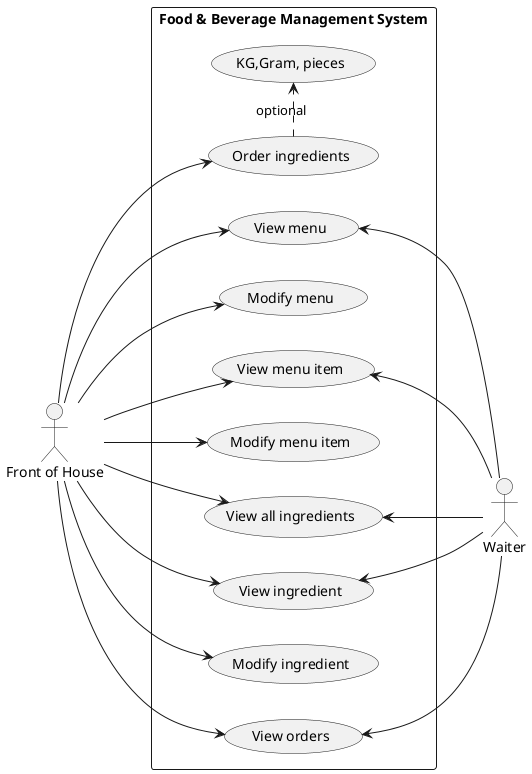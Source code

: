 @startuml

left to right direction

actor "Front of House" as FoH
actor Waiter

rectangle "Food & Beverage Management System" {
    (View menu) as (MenuView)
    (Modify menu) as (MenuUpdate)

    (View menu item) as (MenuItemView)
    (Modify menu item) as (MenuItemUpdate)

    (View all ingredients) as (IngredientAll)
    (View ingredient) as (IngredientView)
    (Modify ingredient) as (IngredientUpdate)
    (Order ingredients) as (IngredientOrder)
    (View orders) as (BarOrderView)
    (KG,Gram, pieces) as (IngredientQuantity)

    (IngredientOrder) .> (IngredientQuantity) : optional

    FoH --> (MenuView)
    FoH --> (MenuUpdate)
    FoH --> (MenuItemView)
    FoH --> (MenuItemUpdate)

    FoH --> (IngredientAll)
    FoH --> (IngredientView)
    FoH --> (IngredientUpdate)
    FoH --> (IngredientOrder)
    FoH --> (BarOrderView)

    (MenuView) <-- Waiter
    (MenuItemView) <-- Waiter
    (IngredientAll) <-- Waiter
    (IngredientView) <-- Waiter
    (BarOrderView) <-- Waiter
}

@enduml
